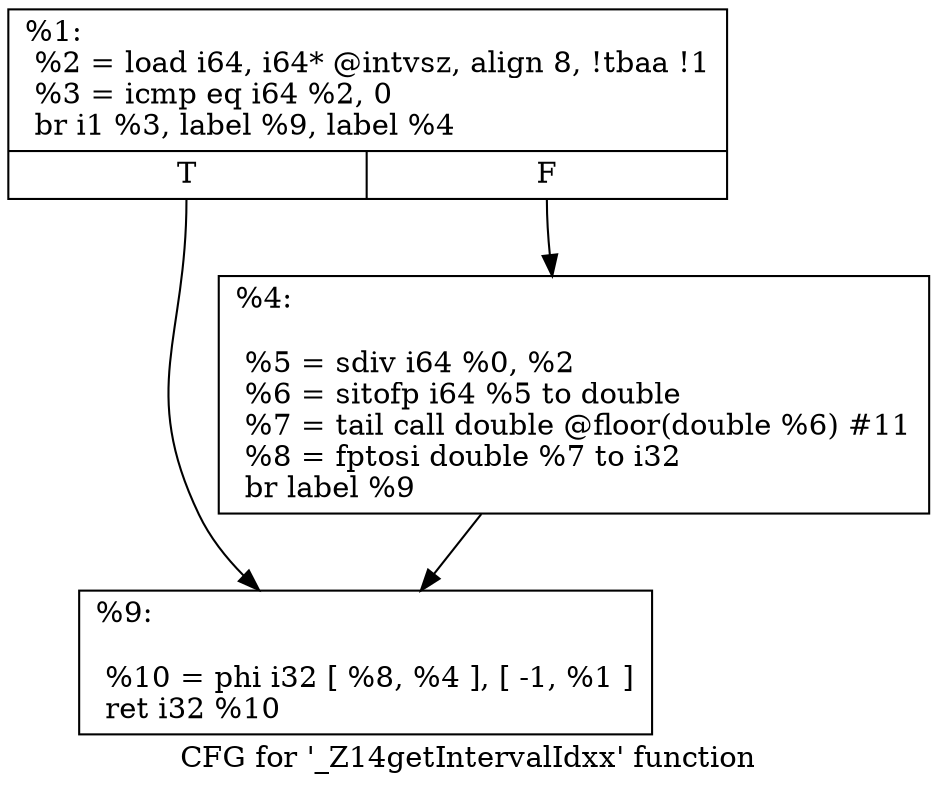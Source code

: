 digraph "CFG for '_Z14getIntervalIdxx' function" {
	label="CFG for '_Z14getIntervalIdxx' function";

	Node0x313a540 [shape=record,label="{%1:\l  %2 = load i64, i64* @intvsz, align 8, !tbaa !1\l  %3 = icmp eq i64 %2, 0\l  br i1 %3, label %9, label %4\l|{<s0>T|<s1>F}}"];
	Node0x313a540:s0 -> Node0x313a5e0;
	Node0x313a540:s1 -> Node0x313a590;
	Node0x313a590 [shape=record,label="{%4:\l\l  %5 = sdiv i64 %0, %2\l  %6 = sitofp i64 %5 to double\l  %7 = tail call double @floor(double %6) #11\l  %8 = fptosi double %7 to i32\l  br label %9\l}"];
	Node0x313a590 -> Node0x313a5e0;
	Node0x313a5e0 [shape=record,label="{%9:\l\l  %10 = phi i32 [ %8, %4 ], [ -1, %1 ]\l  ret i32 %10\l}"];
}
